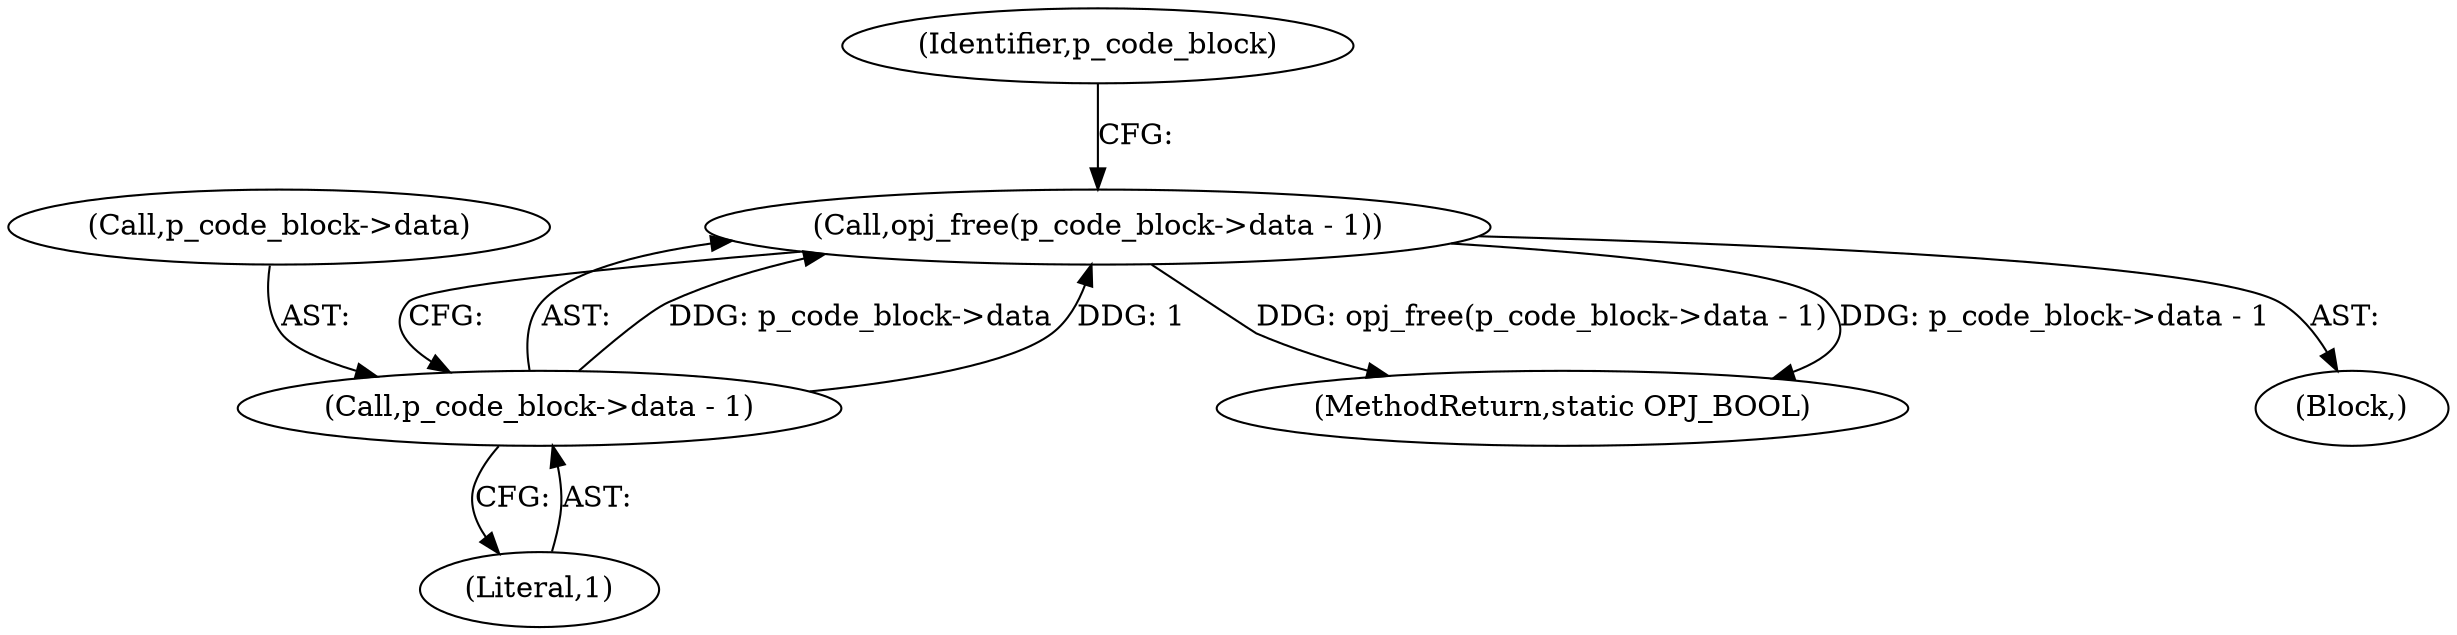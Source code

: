 digraph "0_openjpeg_397f62c0a838e15d667ef50e27d5d011d2c79c04@API" {
"1000149" [label="(Call,opj_free(p_code_block->data - 1))"];
"1000150" [label="(Call,p_code_block->data - 1)"];
"1000150" [label="(Call,p_code_block->data - 1)"];
"1000157" [label="(Identifier,p_code_block)"];
"1000154" [label="(Literal,1)"];
"1000148" [label="(Block,)"];
"1000197" [label="(MethodReturn,static OPJ_BOOL)"];
"1000149" [label="(Call,opj_free(p_code_block->data - 1))"];
"1000151" [label="(Call,p_code_block->data)"];
"1000149" -> "1000148"  [label="AST: "];
"1000149" -> "1000150"  [label="CFG: "];
"1000150" -> "1000149"  [label="AST: "];
"1000157" -> "1000149"  [label="CFG: "];
"1000149" -> "1000197"  [label="DDG: opj_free(p_code_block->data - 1)"];
"1000149" -> "1000197"  [label="DDG: p_code_block->data - 1"];
"1000150" -> "1000149"  [label="DDG: p_code_block->data"];
"1000150" -> "1000149"  [label="DDG: 1"];
"1000150" -> "1000154"  [label="CFG: "];
"1000151" -> "1000150"  [label="AST: "];
"1000154" -> "1000150"  [label="AST: "];
}

